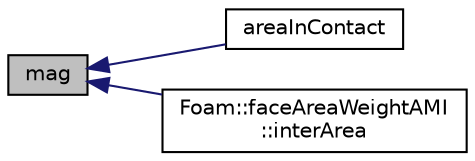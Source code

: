 digraph "mag"
{
  bgcolor="transparent";
  edge [fontname="Helvetica",fontsize="10",labelfontname="Helvetica",labelfontsize="10"];
  node [fontname="Helvetica",fontsize="10",shape=record];
  rankdir="LR";
  Node1 [label="mag",height=0.2,width=0.4,color="black", fillcolor="grey75", style="filled", fontcolor="black"];
  Node1 -> Node2 [dir="back",color="midnightblue",fontsize="10",style="solid",fontname="Helvetica"];
  Node2 [label="areaInContact",height=0.2,width=0.4,color="black",URL="$a00715.html#a6b438e8c7dde0dde5e40d46075bb493b",tooltip="Return area in contact, given the displacement in vertices. "];
  Node1 -> Node3 [dir="back",color="midnightblue",fontsize="10",style="solid",fontname="Helvetica"];
  Node3 [label="Foam::faceAreaWeightAMI\l::interArea",height=0.2,width=0.4,color="black",URL="$a00718.html#ace933784706e95d4062aabbabd111919",tooltip="Area of intersection between source and target faces. "];
}

